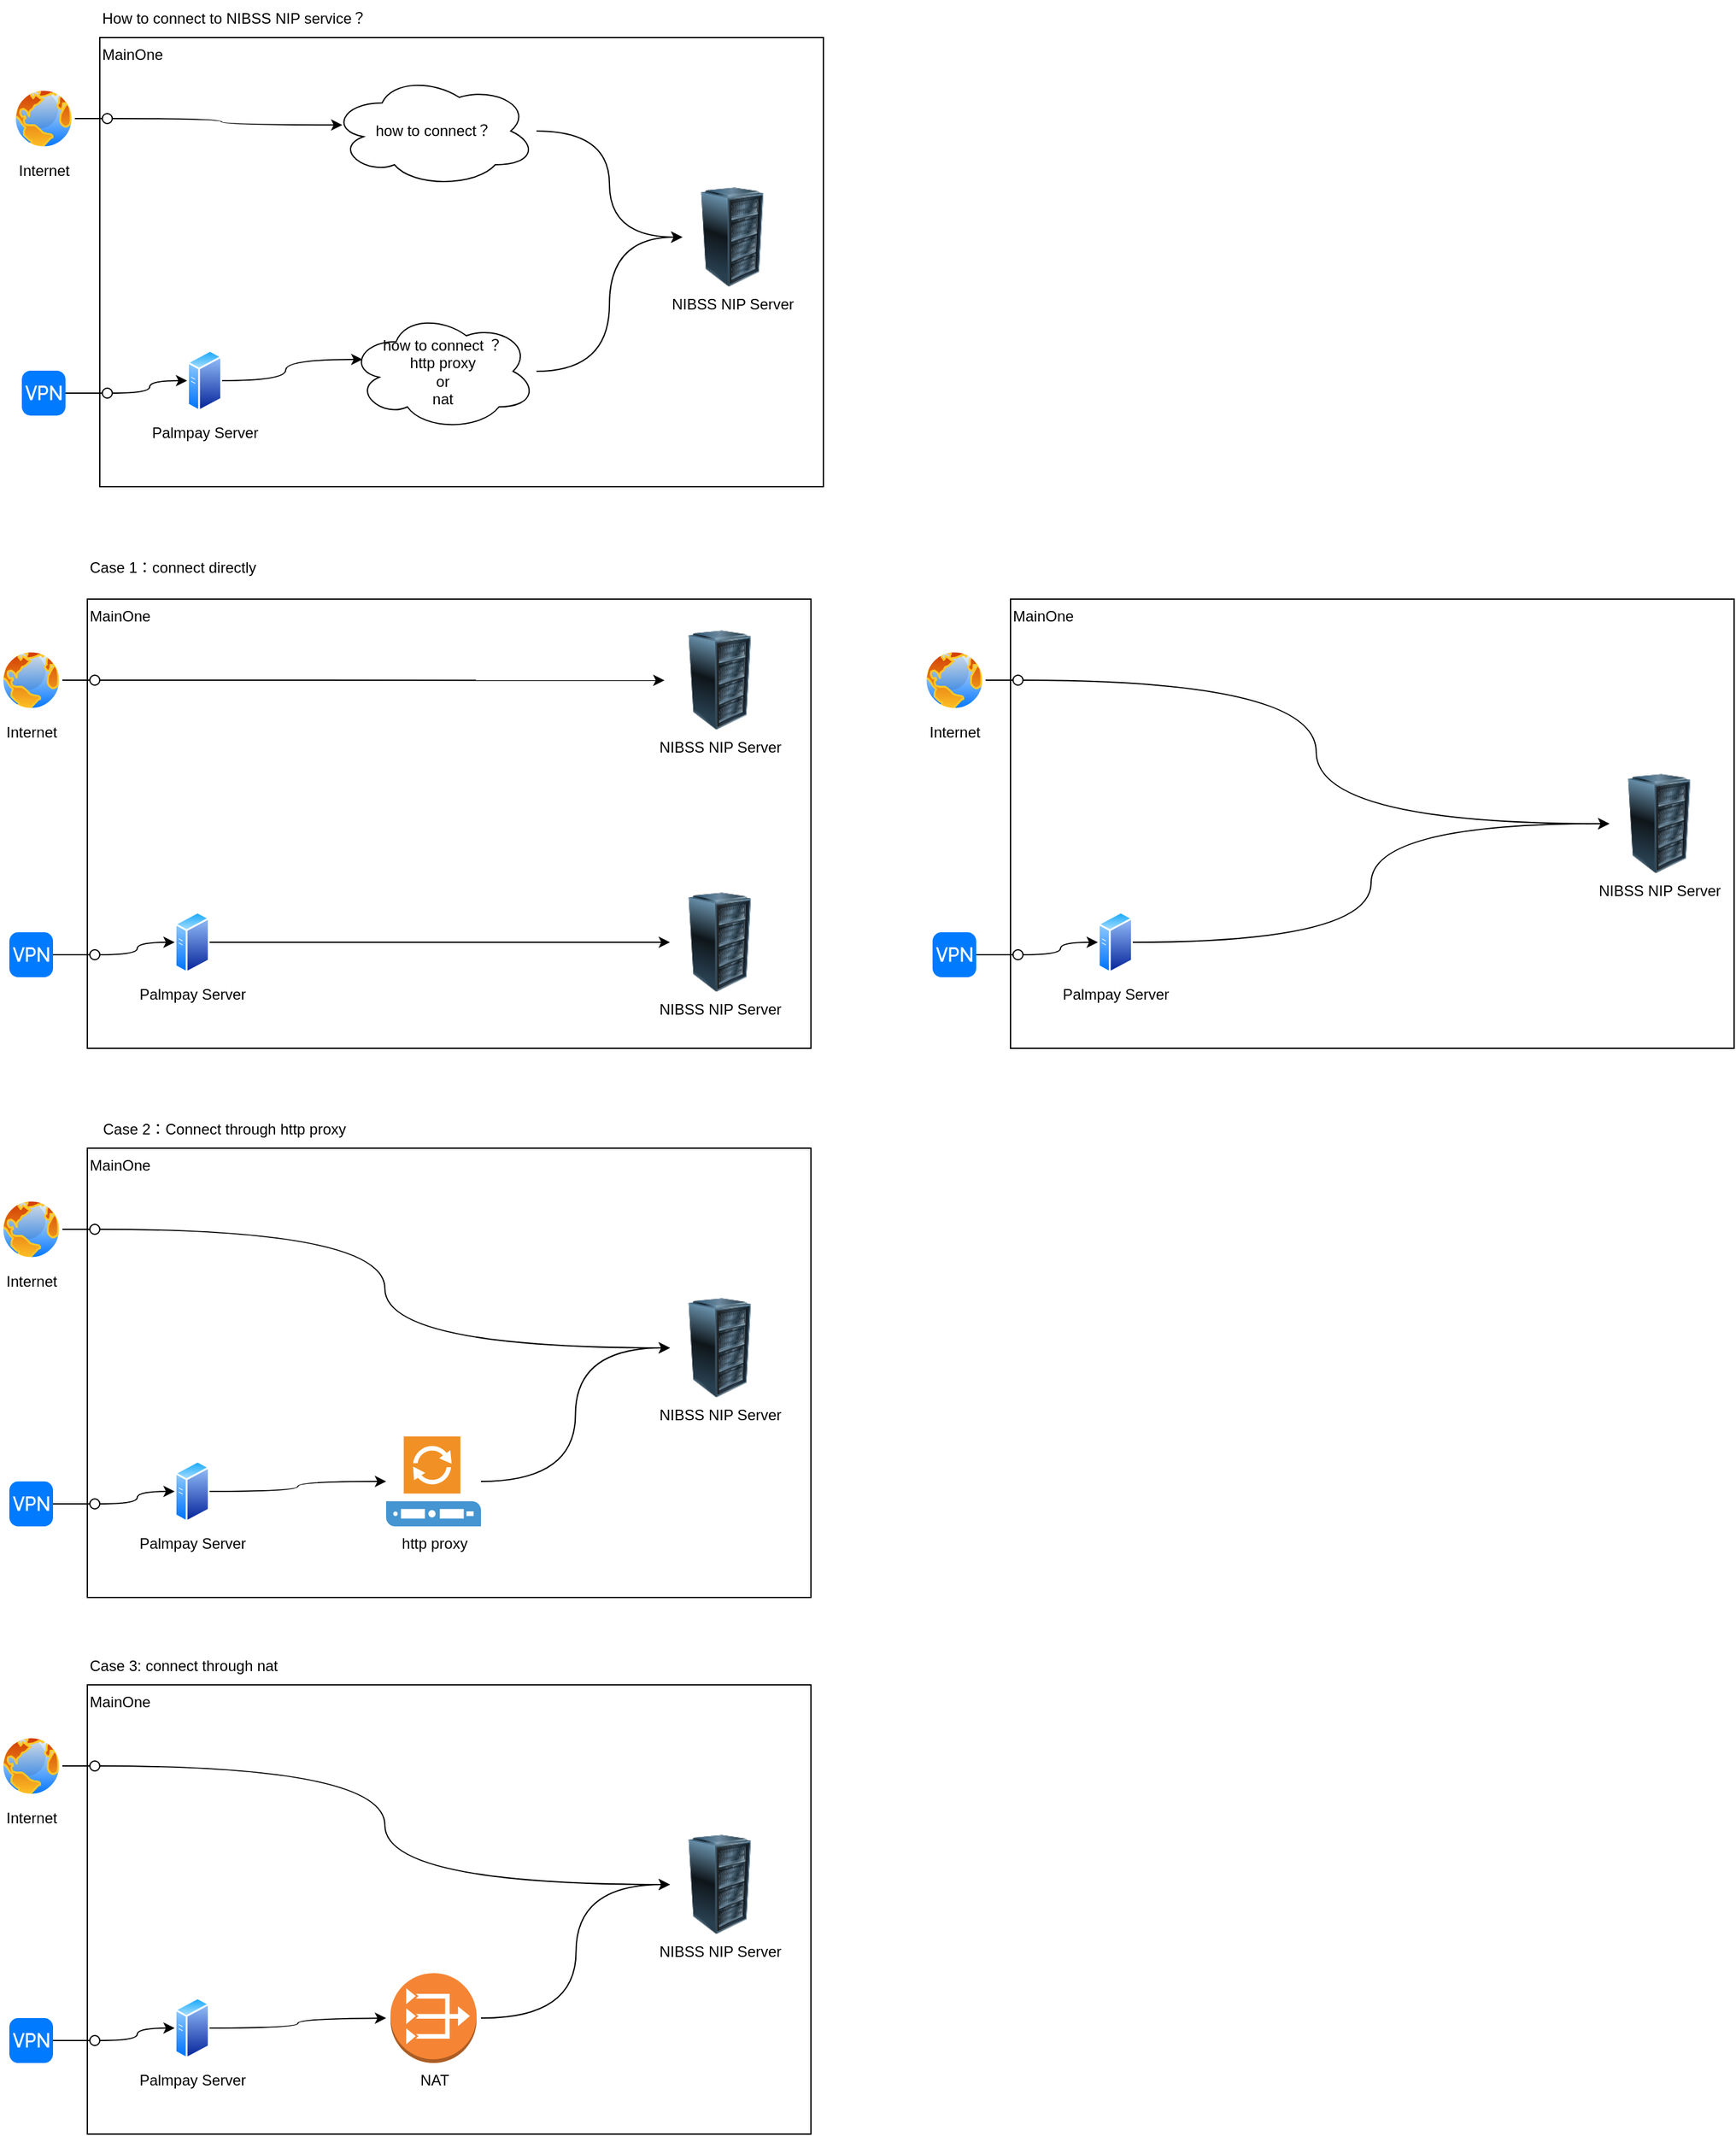<mxfile version="21.2.3" type="github">
  <diagram name="第 1 页" id="8qyMGJ87DmlZgQ9qgqyo">
    <mxGraphModel dx="775" dy="430" grid="1" gridSize="10" guides="1" tooltips="1" connect="1" arrows="1" fold="1" page="1" pageScale="1" pageWidth="827" pageHeight="1169" math="0" shadow="0">
      <root>
        <mxCell id="0" />
        <mxCell id="1" parent="0" />
        <mxCell id="6cx3cl8xf1TaEpaAPbhR-8" value="MainOne" style="rounded=0;whiteSpace=wrap;html=1;verticalAlign=top;align=left;" vertex="1" parent="1">
          <mxGeometry x="360" y="370" width="580" height="360" as="geometry" />
        </mxCell>
        <mxCell id="6cx3cl8xf1TaEpaAPbhR-3" value="" style="endArrow=none;html=1;rounded=0;align=center;verticalAlign=top;endFill=0;labelBackgroundColor=none;endSize=2;" edge="1" target="6cx3cl8xf1TaEpaAPbhR-4" parent="1">
          <mxGeometry relative="1" as="geometry">
            <mxPoint x="330" y="434.973" as="sourcePoint" />
          </mxGeometry>
        </mxCell>
        <mxCell id="6cx3cl8xf1TaEpaAPbhR-19" style="edgeStyle=orthogonalEdgeStyle;rounded=0;orthogonalLoop=1;jettySize=auto;html=1;entryX=0.057;entryY=0.446;entryDx=0;entryDy=0;entryPerimeter=0;curved=1;" edge="1" parent="1" source="6cx3cl8xf1TaEpaAPbhR-4" target="6cx3cl8xf1TaEpaAPbhR-18">
          <mxGeometry relative="1" as="geometry" />
        </mxCell>
        <mxCell id="6cx3cl8xf1TaEpaAPbhR-4" value="" style="ellipse;html=1;fontSize=11;align=center;fillColor=none;points=[];aspect=fixed;resizable=0;verticalAlign=bottom;labelPosition=center;verticalLabelPosition=top;flipH=1;" vertex="1" parent="1">
          <mxGeometry x="362" y="431" width="8" height="8" as="geometry" />
        </mxCell>
        <mxCell id="6cx3cl8xf1TaEpaAPbhR-16" style="edgeStyle=orthogonalEdgeStyle;rounded=0;orthogonalLoop=1;jettySize=auto;html=1;entryX=0.07;entryY=0.4;entryDx=0;entryDy=0;entryPerimeter=0;curved=1;" edge="1" parent="1" source="6cx3cl8xf1TaEpaAPbhR-6" target="6cx3cl8xf1TaEpaAPbhR-15">
          <mxGeometry relative="1" as="geometry" />
        </mxCell>
        <mxCell id="6cx3cl8xf1TaEpaAPbhR-6" value="Palmpay Server" style="image;aspect=fixed;perimeter=ellipsePerimeter;html=1;align=center;shadow=0;dashed=0;spacingTop=3;image=img/lib/active_directory/generic_server.svg;" vertex="1" parent="1">
          <mxGeometry x="430" y="620" width="28.0" height="50" as="geometry" />
        </mxCell>
        <mxCell id="6cx3cl8xf1TaEpaAPbhR-7" value="NIBSS NIP Server" style="image;html=1;image=img/lib/clip_art/computers/Server_Rack_128x128.png" vertex="1" parent="1">
          <mxGeometry x="827" y="490" width="80" height="80" as="geometry" />
        </mxCell>
        <mxCell id="6cx3cl8xf1TaEpaAPbhR-11" value="" style="endArrow=none;html=1;rounded=0;align=center;verticalAlign=top;endFill=0;labelBackgroundColor=none;endSize=2;" edge="1" parent="1" target="6cx3cl8xf1TaEpaAPbhR-12">
          <mxGeometry relative="1" as="geometry">
            <mxPoint x="330" y="654.973" as="sourcePoint" />
          </mxGeometry>
        </mxCell>
        <mxCell id="6cx3cl8xf1TaEpaAPbhR-13" style="edgeStyle=orthogonalEdgeStyle;rounded=0;orthogonalLoop=1;jettySize=auto;html=1;entryX=0;entryY=0.5;entryDx=0;entryDy=0;curved=1;" edge="1" parent="1" source="6cx3cl8xf1TaEpaAPbhR-12" target="6cx3cl8xf1TaEpaAPbhR-6">
          <mxGeometry relative="1" as="geometry" />
        </mxCell>
        <mxCell id="6cx3cl8xf1TaEpaAPbhR-12" value="" style="ellipse;html=1;fontSize=11;align=center;fillColor=none;points=[];aspect=fixed;resizable=0;verticalAlign=bottom;labelPosition=center;verticalLabelPosition=top;flipH=1;" vertex="1" parent="1">
          <mxGeometry x="362" y="651" width="8" height="8" as="geometry" />
        </mxCell>
        <mxCell id="6cx3cl8xf1TaEpaAPbhR-17" style="edgeStyle=orthogonalEdgeStyle;rounded=0;orthogonalLoop=1;jettySize=auto;html=1;entryX=0;entryY=0.5;entryDx=0;entryDy=0;curved=1;" edge="1" parent="1" source="6cx3cl8xf1TaEpaAPbhR-15" target="6cx3cl8xf1TaEpaAPbhR-7">
          <mxGeometry relative="1" as="geometry" />
        </mxCell>
        <mxCell id="6cx3cl8xf1TaEpaAPbhR-15" value="how to connect ？&lt;br&gt;http proxy&lt;br&gt;or&lt;br&gt;nat" style="ellipse;shape=cloud;whiteSpace=wrap;html=1;" vertex="1" parent="1">
          <mxGeometry x="560" y="590" width="150" height="95" as="geometry" />
        </mxCell>
        <mxCell id="6cx3cl8xf1TaEpaAPbhR-20" style="edgeStyle=orthogonalEdgeStyle;rounded=0;orthogonalLoop=1;jettySize=auto;html=1;entryX=0;entryY=0.5;entryDx=0;entryDy=0;curved=1;" edge="1" parent="1" source="6cx3cl8xf1TaEpaAPbhR-18" target="6cx3cl8xf1TaEpaAPbhR-7">
          <mxGeometry relative="1" as="geometry" />
        </mxCell>
        <mxCell id="6cx3cl8xf1TaEpaAPbhR-18" value="how to connect？" style="ellipse;shape=cloud;whiteSpace=wrap;html=1;" vertex="1" parent="1">
          <mxGeometry x="545" y="400" width="165" height="90" as="geometry" />
        </mxCell>
        <mxCell id="6cx3cl8xf1TaEpaAPbhR-21" value="Internet" style="image;aspect=fixed;perimeter=ellipsePerimeter;html=1;align=center;shadow=0;dashed=0;spacingTop=3;image=img/lib/active_directory/internet_globe.svg;" vertex="1" parent="1">
          <mxGeometry x="290" y="410" width="50" height="50" as="geometry" />
        </mxCell>
        <mxCell id="6cx3cl8xf1TaEpaAPbhR-22" value="" style="html=1;strokeWidth=1;shadow=0;dashed=0;shape=mxgraph.ios7.misc.vpn;fillColor=#007AFF;strokeColor=none;buttonText=;strokeColor2=#222222;fontColor=#222222;fontSize=8;verticalLabelPosition=bottom;verticalAlign=top;align=center;sketch=0;" vertex="1" parent="1">
          <mxGeometry x="297.5" y="637" width="35" height="36" as="geometry" />
        </mxCell>
        <mxCell id="6cx3cl8xf1TaEpaAPbhR-23" value="MainOne" style="rounded=0;whiteSpace=wrap;html=1;verticalAlign=top;align=left;" vertex="1" parent="1">
          <mxGeometry x="350" y="820" width="580" height="360" as="geometry" />
        </mxCell>
        <mxCell id="6cx3cl8xf1TaEpaAPbhR-24" value="" style="endArrow=none;html=1;rounded=0;align=center;verticalAlign=top;endFill=0;labelBackgroundColor=none;endSize=2;" edge="1" parent="1" target="6cx3cl8xf1TaEpaAPbhR-26">
          <mxGeometry relative="1" as="geometry">
            <mxPoint x="320" y="884.973" as="sourcePoint" />
          </mxGeometry>
        </mxCell>
        <mxCell id="6cx3cl8xf1TaEpaAPbhR-25" style="edgeStyle=orthogonalEdgeStyle;rounded=0;orthogonalLoop=1;jettySize=auto;html=1;entryX=-0.055;entryY=0.502;entryDx=0;entryDy=0;entryPerimeter=0;curved=1;" edge="1" parent="1" source="6cx3cl8xf1TaEpaAPbhR-26" target="6cx3cl8xf1TaEpaAPbhR-39">
          <mxGeometry relative="1" as="geometry">
            <mxPoint x="544.405" y="890.14" as="targetPoint" />
          </mxGeometry>
        </mxCell>
        <mxCell id="6cx3cl8xf1TaEpaAPbhR-26" value="" style="ellipse;html=1;fontSize=11;align=center;fillColor=none;points=[];aspect=fixed;resizable=0;verticalAlign=bottom;labelPosition=center;verticalLabelPosition=top;flipH=1;" vertex="1" parent="1">
          <mxGeometry x="352" y="881" width="8" height="8" as="geometry" />
        </mxCell>
        <mxCell id="6cx3cl8xf1TaEpaAPbhR-27" style="edgeStyle=orthogonalEdgeStyle;rounded=0;orthogonalLoop=1;jettySize=auto;html=1;entryX=0;entryY=0.5;entryDx=0;entryDy=0;curved=1;" edge="1" parent="1" source="6cx3cl8xf1TaEpaAPbhR-28" target="6cx3cl8xf1TaEpaAPbhR-29">
          <mxGeometry relative="1" as="geometry">
            <mxPoint x="560.5" y="1078" as="targetPoint" />
          </mxGeometry>
        </mxCell>
        <mxCell id="6cx3cl8xf1TaEpaAPbhR-28" value="Palmpay Server" style="image;aspect=fixed;perimeter=ellipsePerimeter;html=1;align=center;shadow=0;dashed=0;spacingTop=3;image=img/lib/active_directory/generic_server.svg;" vertex="1" parent="1">
          <mxGeometry x="420" y="1070" width="28.0" height="50" as="geometry" />
        </mxCell>
        <mxCell id="6cx3cl8xf1TaEpaAPbhR-29" value="NIBSS NIP Server" style="image;html=1;image=img/lib/clip_art/computers/Server_Rack_128x128.png" vertex="1" parent="1">
          <mxGeometry x="817" y="1055" width="80" height="80" as="geometry" />
        </mxCell>
        <mxCell id="6cx3cl8xf1TaEpaAPbhR-30" value="" style="endArrow=none;html=1;rounded=0;align=center;verticalAlign=top;endFill=0;labelBackgroundColor=none;endSize=2;" edge="1" parent="1" target="6cx3cl8xf1TaEpaAPbhR-32">
          <mxGeometry relative="1" as="geometry">
            <mxPoint x="320" y="1104.973" as="sourcePoint" />
          </mxGeometry>
        </mxCell>
        <mxCell id="6cx3cl8xf1TaEpaAPbhR-31" style="edgeStyle=orthogonalEdgeStyle;rounded=0;orthogonalLoop=1;jettySize=auto;html=1;entryX=0;entryY=0.5;entryDx=0;entryDy=0;curved=1;" edge="1" parent="1" source="6cx3cl8xf1TaEpaAPbhR-32" target="6cx3cl8xf1TaEpaAPbhR-28">
          <mxGeometry relative="1" as="geometry" />
        </mxCell>
        <mxCell id="6cx3cl8xf1TaEpaAPbhR-32" value="" style="ellipse;html=1;fontSize=11;align=center;fillColor=none;points=[];aspect=fixed;resizable=0;verticalAlign=bottom;labelPosition=center;verticalLabelPosition=top;flipH=1;" vertex="1" parent="1">
          <mxGeometry x="352" y="1101" width="8" height="8" as="geometry" />
        </mxCell>
        <mxCell id="6cx3cl8xf1TaEpaAPbhR-37" value="Internet" style="image;aspect=fixed;perimeter=ellipsePerimeter;html=1;align=center;shadow=0;dashed=0;spacingTop=3;image=img/lib/active_directory/internet_globe.svg;" vertex="1" parent="1">
          <mxGeometry x="280" y="860" width="50" height="50" as="geometry" />
        </mxCell>
        <mxCell id="6cx3cl8xf1TaEpaAPbhR-38" value="" style="html=1;strokeWidth=1;shadow=0;dashed=0;shape=mxgraph.ios7.misc.vpn;fillColor=#007AFF;strokeColor=none;buttonText=;strokeColor2=#222222;fontColor=#222222;fontSize=8;verticalLabelPosition=bottom;verticalAlign=top;align=center;sketch=0;" vertex="1" parent="1">
          <mxGeometry x="287.5" y="1087" width="35" height="36" as="geometry" />
        </mxCell>
        <mxCell id="6cx3cl8xf1TaEpaAPbhR-39" value="NIBSS NIP Server" style="image;html=1;image=img/lib/clip_art/computers/Server_Rack_128x128.png" vertex="1" parent="1">
          <mxGeometry x="817" y="845" width="80" height="80" as="geometry" />
        </mxCell>
        <mxCell id="6cx3cl8xf1TaEpaAPbhR-40" value="Case 1：connect directly" style="text;html=1;strokeColor=none;fillColor=none;align=left;verticalAlign=middle;whiteSpace=wrap;rounded=0;" vertex="1" parent="1">
          <mxGeometry x="350" y="780" width="210" height="30" as="geometry" />
        </mxCell>
        <mxCell id="6cx3cl8xf1TaEpaAPbhR-41" value="MainOne" style="rounded=0;whiteSpace=wrap;html=1;verticalAlign=top;align=left;" vertex="1" parent="1">
          <mxGeometry x="350" y="1260" width="580" height="360" as="geometry" />
        </mxCell>
        <mxCell id="6cx3cl8xf1TaEpaAPbhR-42" value="" style="endArrow=none;html=1;rounded=0;align=center;verticalAlign=top;endFill=0;labelBackgroundColor=none;endSize=2;" edge="1" parent="1" target="6cx3cl8xf1TaEpaAPbhR-44">
          <mxGeometry relative="1" as="geometry">
            <mxPoint x="320" y="1324.973" as="sourcePoint" />
          </mxGeometry>
        </mxCell>
        <mxCell id="6cx3cl8xf1TaEpaAPbhR-43" style="edgeStyle=orthogonalEdgeStyle;rounded=0;orthogonalLoop=1;jettySize=auto;html=1;entryX=0;entryY=0.5;entryDx=0;entryDy=0;curved=1;" edge="1" parent="1" source="6cx3cl8xf1TaEpaAPbhR-44" target="6cx3cl8xf1TaEpaAPbhR-47">
          <mxGeometry relative="1" as="geometry">
            <mxPoint x="544.405" y="1330.14" as="targetPoint" />
          </mxGeometry>
        </mxCell>
        <mxCell id="6cx3cl8xf1TaEpaAPbhR-44" value="" style="ellipse;html=1;fontSize=11;align=center;fillColor=none;points=[];aspect=fixed;resizable=0;verticalAlign=bottom;labelPosition=center;verticalLabelPosition=top;flipH=1;" vertex="1" parent="1">
          <mxGeometry x="352" y="1321" width="8" height="8" as="geometry" />
        </mxCell>
        <mxCell id="6cx3cl8xf1TaEpaAPbhR-45" style="edgeStyle=orthogonalEdgeStyle;rounded=0;orthogonalLoop=1;jettySize=auto;html=1;curved=1;" edge="1" parent="1" source="6cx3cl8xf1TaEpaAPbhR-46" target="6cx3cl8xf1TaEpaAPbhR-57">
          <mxGeometry relative="1" as="geometry">
            <mxPoint x="560.5" y="1518" as="targetPoint" />
          </mxGeometry>
        </mxCell>
        <mxCell id="6cx3cl8xf1TaEpaAPbhR-46" value="Palmpay Server" style="image;aspect=fixed;perimeter=ellipsePerimeter;html=1;align=center;shadow=0;dashed=0;spacingTop=3;image=img/lib/active_directory/generic_server.svg;" vertex="1" parent="1">
          <mxGeometry x="420" y="1510" width="28.0" height="50" as="geometry" />
        </mxCell>
        <mxCell id="6cx3cl8xf1TaEpaAPbhR-47" value="NIBSS NIP Server" style="image;html=1;image=img/lib/clip_art/computers/Server_Rack_128x128.png" vertex="1" parent="1">
          <mxGeometry x="817" y="1380" width="80" height="80" as="geometry" />
        </mxCell>
        <mxCell id="6cx3cl8xf1TaEpaAPbhR-48" value="" style="endArrow=none;html=1;rounded=0;align=center;verticalAlign=top;endFill=0;labelBackgroundColor=none;endSize=2;" edge="1" parent="1" target="6cx3cl8xf1TaEpaAPbhR-50">
          <mxGeometry relative="1" as="geometry">
            <mxPoint x="320" y="1544.973" as="sourcePoint" />
          </mxGeometry>
        </mxCell>
        <mxCell id="6cx3cl8xf1TaEpaAPbhR-49" style="edgeStyle=orthogonalEdgeStyle;rounded=0;orthogonalLoop=1;jettySize=auto;html=1;entryX=0;entryY=0.5;entryDx=0;entryDy=0;curved=1;" edge="1" parent="1" source="6cx3cl8xf1TaEpaAPbhR-50" target="6cx3cl8xf1TaEpaAPbhR-46">
          <mxGeometry relative="1" as="geometry" />
        </mxCell>
        <mxCell id="6cx3cl8xf1TaEpaAPbhR-50" value="" style="ellipse;html=1;fontSize=11;align=center;fillColor=none;points=[];aspect=fixed;resizable=0;verticalAlign=bottom;labelPosition=center;verticalLabelPosition=top;flipH=1;" vertex="1" parent="1">
          <mxGeometry x="352" y="1541" width="8" height="8" as="geometry" />
        </mxCell>
        <mxCell id="6cx3cl8xf1TaEpaAPbhR-51" style="edgeStyle=orthogonalEdgeStyle;rounded=0;orthogonalLoop=1;jettySize=auto;html=1;entryX=0;entryY=0.5;entryDx=0;entryDy=0;curved=1;" edge="1" parent="1" source="6cx3cl8xf1TaEpaAPbhR-57" target="6cx3cl8xf1TaEpaAPbhR-47">
          <mxGeometry relative="1" as="geometry">
            <mxPoint x="700.0" y="1527.514" as="sourcePoint" />
          </mxGeometry>
        </mxCell>
        <mxCell id="6cx3cl8xf1TaEpaAPbhR-55" value="Internet" style="image;aspect=fixed;perimeter=ellipsePerimeter;html=1;align=center;shadow=0;dashed=0;spacingTop=3;image=img/lib/active_directory/internet_globe.svg;" vertex="1" parent="1">
          <mxGeometry x="280" y="1300" width="50" height="50" as="geometry" />
        </mxCell>
        <mxCell id="6cx3cl8xf1TaEpaAPbhR-56" value="" style="html=1;strokeWidth=1;shadow=0;dashed=0;shape=mxgraph.ios7.misc.vpn;fillColor=#007AFF;strokeColor=none;buttonText=;strokeColor2=#222222;fontColor=#222222;fontSize=8;verticalLabelPosition=bottom;verticalAlign=top;align=center;sketch=0;" vertex="1" parent="1">
          <mxGeometry x="287.5" y="1527" width="35" height="36" as="geometry" />
        </mxCell>
        <mxCell id="6cx3cl8xf1TaEpaAPbhR-57" value="http proxy" style="shadow=0;dashed=0;html=1;strokeColor=none;fillColor=#4495D1;labelPosition=center;verticalLabelPosition=bottom;verticalAlign=top;align=center;outlineConnect=0;shape=mxgraph.veeam.proxy_server;" vertex="1" parent="1">
          <mxGeometry x="589.5" y="1491" width="76" height="72" as="geometry" />
        </mxCell>
        <mxCell id="6cx3cl8xf1TaEpaAPbhR-58" value="Case 2：Connect through http proxy" style="text;html=1;strokeColor=none;fillColor=none;align=center;verticalAlign=middle;whiteSpace=wrap;rounded=0;" vertex="1" parent="1">
          <mxGeometry x="350" y="1230" width="220" height="30" as="geometry" />
        </mxCell>
        <mxCell id="6cx3cl8xf1TaEpaAPbhR-59" value="MainOne" style="rounded=0;whiteSpace=wrap;html=1;verticalAlign=top;align=left;" vertex="1" parent="1">
          <mxGeometry x="350" y="1690" width="580" height="360" as="geometry" />
        </mxCell>
        <mxCell id="6cx3cl8xf1TaEpaAPbhR-60" value="" style="endArrow=none;html=1;rounded=0;align=center;verticalAlign=top;endFill=0;labelBackgroundColor=none;endSize=2;" edge="1" parent="1" target="6cx3cl8xf1TaEpaAPbhR-62">
          <mxGeometry relative="1" as="geometry">
            <mxPoint x="320" y="1754.973" as="sourcePoint" />
          </mxGeometry>
        </mxCell>
        <mxCell id="6cx3cl8xf1TaEpaAPbhR-61" style="edgeStyle=orthogonalEdgeStyle;rounded=0;orthogonalLoop=1;jettySize=auto;html=1;entryX=0;entryY=0.5;entryDx=0;entryDy=0;curved=1;" edge="1" parent="1" source="6cx3cl8xf1TaEpaAPbhR-62" target="6cx3cl8xf1TaEpaAPbhR-65">
          <mxGeometry relative="1" as="geometry">
            <mxPoint x="544.405" y="1760.14" as="targetPoint" />
          </mxGeometry>
        </mxCell>
        <mxCell id="6cx3cl8xf1TaEpaAPbhR-62" value="" style="ellipse;html=1;fontSize=11;align=center;fillColor=none;points=[];aspect=fixed;resizable=0;verticalAlign=bottom;labelPosition=center;verticalLabelPosition=top;flipH=1;" vertex="1" parent="1">
          <mxGeometry x="352" y="1751" width="8" height="8" as="geometry" />
        </mxCell>
        <mxCell id="6cx3cl8xf1TaEpaAPbhR-63" style="edgeStyle=orthogonalEdgeStyle;rounded=0;orthogonalLoop=1;jettySize=auto;html=1;curved=1;" edge="1" parent="1" source="6cx3cl8xf1TaEpaAPbhR-64">
          <mxGeometry relative="1" as="geometry">
            <mxPoint x="589.5" y="1957.027" as="targetPoint" />
          </mxGeometry>
        </mxCell>
        <mxCell id="6cx3cl8xf1TaEpaAPbhR-64" value="Palmpay Server" style="image;aspect=fixed;perimeter=ellipsePerimeter;html=1;align=center;shadow=0;dashed=0;spacingTop=3;image=img/lib/active_directory/generic_server.svg;" vertex="1" parent="1">
          <mxGeometry x="420" y="1940" width="28.0" height="50" as="geometry" />
        </mxCell>
        <mxCell id="6cx3cl8xf1TaEpaAPbhR-65" value="NIBSS NIP Server" style="image;html=1;image=img/lib/clip_art/computers/Server_Rack_128x128.png" vertex="1" parent="1">
          <mxGeometry x="817" y="1810" width="80" height="80" as="geometry" />
        </mxCell>
        <mxCell id="6cx3cl8xf1TaEpaAPbhR-66" value="" style="endArrow=none;html=1;rounded=0;align=center;verticalAlign=top;endFill=0;labelBackgroundColor=none;endSize=2;" edge="1" parent="1" target="6cx3cl8xf1TaEpaAPbhR-68">
          <mxGeometry relative="1" as="geometry">
            <mxPoint x="320" y="1974.973" as="sourcePoint" />
          </mxGeometry>
        </mxCell>
        <mxCell id="6cx3cl8xf1TaEpaAPbhR-67" style="edgeStyle=orthogonalEdgeStyle;rounded=0;orthogonalLoop=1;jettySize=auto;html=1;entryX=0;entryY=0.5;entryDx=0;entryDy=0;curved=1;" edge="1" parent="1" source="6cx3cl8xf1TaEpaAPbhR-68" target="6cx3cl8xf1TaEpaAPbhR-64">
          <mxGeometry relative="1" as="geometry" />
        </mxCell>
        <mxCell id="6cx3cl8xf1TaEpaAPbhR-68" value="" style="ellipse;html=1;fontSize=11;align=center;fillColor=none;points=[];aspect=fixed;resizable=0;verticalAlign=bottom;labelPosition=center;verticalLabelPosition=top;flipH=1;" vertex="1" parent="1">
          <mxGeometry x="352" y="1971" width="8" height="8" as="geometry" />
        </mxCell>
        <mxCell id="6cx3cl8xf1TaEpaAPbhR-69" style="edgeStyle=orthogonalEdgeStyle;rounded=0;orthogonalLoop=1;jettySize=auto;html=1;entryX=0;entryY=0.5;entryDx=0;entryDy=0;curved=1;" edge="1" parent="1" target="6cx3cl8xf1TaEpaAPbhR-65">
          <mxGeometry relative="1" as="geometry">
            <mxPoint x="665.5" y="1957.027" as="sourcePoint" />
          </mxGeometry>
        </mxCell>
        <mxCell id="6cx3cl8xf1TaEpaAPbhR-70" value="Internet" style="image;aspect=fixed;perimeter=ellipsePerimeter;html=1;align=center;shadow=0;dashed=0;spacingTop=3;image=img/lib/active_directory/internet_globe.svg;" vertex="1" parent="1">
          <mxGeometry x="280" y="1730" width="50" height="50" as="geometry" />
        </mxCell>
        <mxCell id="6cx3cl8xf1TaEpaAPbhR-71" value="" style="html=1;strokeWidth=1;shadow=0;dashed=0;shape=mxgraph.ios7.misc.vpn;fillColor=#007AFF;strokeColor=none;buttonText=;strokeColor2=#222222;fontColor=#222222;fontSize=8;verticalLabelPosition=bottom;verticalAlign=top;align=center;sketch=0;" vertex="1" parent="1">
          <mxGeometry x="287.5" y="1957" width="35" height="36" as="geometry" />
        </mxCell>
        <mxCell id="6cx3cl8xf1TaEpaAPbhR-73" value="Case 3: connect through nat" style="text;html=1;strokeColor=none;fillColor=none;align=left;verticalAlign=middle;whiteSpace=wrap;rounded=0;" vertex="1" parent="1">
          <mxGeometry x="350" y="1660" width="280" height="30" as="geometry" />
        </mxCell>
        <mxCell id="6cx3cl8xf1TaEpaAPbhR-74" value="NAT" style="outlineConnect=0;dashed=0;verticalLabelPosition=bottom;verticalAlign=top;align=center;html=1;shape=mxgraph.aws3.vpc_nat_gateway;fillColor=#F58534;gradientColor=none;" vertex="1" parent="1">
          <mxGeometry x="593" y="1921" width="69" height="72" as="geometry" />
        </mxCell>
        <mxCell id="6cx3cl8xf1TaEpaAPbhR-75" value="MainOne" style="rounded=0;whiteSpace=wrap;html=1;verticalAlign=top;align=left;" vertex="1" parent="1">
          <mxGeometry x="1090" y="820" width="580" height="360" as="geometry" />
        </mxCell>
        <mxCell id="6cx3cl8xf1TaEpaAPbhR-76" value="" style="endArrow=none;html=1;rounded=0;align=center;verticalAlign=top;endFill=0;labelBackgroundColor=none;endSize=2;" edge="1" parent="1" target="6cx3cl8xf1TaEpaAPbhR-78">
          <mxGeometry relative="1" as="geometry">
            <mxPoint x="1060" y="884.973" as="sourcePoint" />
          </mxGeometry>
        </mxCell>
        <mxCell id="6cx3cl8xf1TaEpaAPbhR-77" style="edgeStyle=orthogonalEdgeStyle;rounded=0;orthogonalLoop=1;jettySize=auto;html=1;entryX=0;entryY=0.5;entryDx=0;entryDy=0;curved=1;" edge="1" parent="1" source="6cx3cl8xf1TaEpaAPbhR-78" target="6cx3cl8xf1TaEpaAPbhR-81">
          <mxGeometry relative="1" as="geometry">
            <mxPoint x="1552.6" y="885.16" as="targetPoint" />
          </mxGeometry>
        </mxCell>
        <mxCell id="6cx3cl8xf1TaEpaAPbhR-78" value="" style="ellipse;html=1;fontSize=11;align=center;fillColor=none;points=[];aspect=fixed;resizable=0;verticalAlign=bottom;labelPosition=center;verticalLabelPosition=top;flipH=1;" vertex="1" parent="1">
          <mxGeometry x="1092" y="881" width="8" height="8" as="geometry" />
        </mxCell>
        <mxCell id="6cx3cl8xf1TaEpaAPbhR-79" style="edgeStyle=orthogonalEdgeStyle;rounded=0;orthogonalLoop=1;jettySize=auto;html=1;entryX=0;entryY=0.5;entryDx=0;entryDy=0;curved=1;" edge="1" parent="1" source="6cx3cl8xf1TaEpaAPbhR-80" target="6cx3cl8xf1TaEpaAPbhR-81">
          <mxGeometry relative="1" as="geometry">
            <mxPoint x="1300.5" y="1078" as="targetPoint" />
          </mxGeometry>
        </mxCell>
        <mxCell id="6cx3cl8xf1TaEpaAPbhR-80" value="Palmpay Server" style="image;aspect=fixed;perimeter=ellipsePerimeter;html=1;align=center;shadow=0;dashed=0;spacingTop=3;image=img/lib/active_directory/generic_server.svg;" vertex="1" parent="1">
          <mxGeometry x="1160" y="1070" width="28.0" height="50" as="geometry" />
        </mxCell>
        <mxCell id="6cx3cl8xf1TaEpaAPbhR-81" value="NIBSS NIP Server" style="image;html=1;image=img/lib/clip_art/computers/Server_Rack_128x128.png" vertex="1" parent="1">
          <mxGeometry x="1570" y="960" width="80" height="80" as="geometry" />
        </mxCell>
        <mxCell id="6cx3cl8xf1TaEpaAPbhR-82" value="" style="endArrow=none;html=1;rounded=0;align=center;verticalAlign=top;endFill=0;labelBackgroundColor=none;endSize=2;" edge="1" parent="1" target="6cx3cl8xf1TaEpaAPbhR-84">
          <mxGeometry relative="1" as="geometry">
            <mxPoint x="1060" y="1104.973" as="sourcePoint" />
          </mxGeometry>
        </mxCell>
        <mxCell id="6cx3cl8xf1TaEpaAPbhR-83" style="edgeStyle=orthogonalEdgeStyle;rounded=0;orthogonalLoop=1;jettySize=auto;html=1;entryX=0;entryY=0.5;entryDx=0;entryDy=0;curved=1;" edge="1" parent="1" source="6cx3cl8xf1TaEpaAPbhR-84" target="6cx3cl8xf1TaEpaAPbhR-80">
          <mxGeometry relative="1" as="geometry" />
        </mxCell>
        <mxCell id="6cx3cl8xf1TaEpaAPbhR-84" value="" style="ellipse;html=1;fontSize=11;align=center;fillColor=none;points=[];aspect=fixed;resizable=0;verticalAlign=bottom;labelPosition=center;verticalLabelPosition=top;flipH=1;" vertex="1" parent="1">
          <mxGeometry x="1092" y="1101" width="8" height="8" as="geometry" />
        </mxCell>
        <mxCell id="6cx3cl8xf1TaEpaAPbhR-85" value="Internet" style="image;aspect=fixed;perimeter=ellipsePerimeter;html=1;align=center;shadow=0;dashed=0;spacingTop=3;image=img/lib/active_directory/internet_globe.svg;" vertex="1" parent="1">
          <mxGeometry x="1020" y="860" width="50" height="50" as="geometry" />
        </mxCell>
        <mxCell id="6cx3cl8xf1TaEpaAPbhR-86" value="" style="html=1;strokeWidth=1;shadow=0;dashed=0;shape=mxgraph.ios7.misc.vpn;fillColor=#007AFF;strokeColor=none;buttonText=;strokeColor2=#222222;fontColor=#222222;fontSize=8;verticalLabelPosition=bottom;verticalAlign=top;align=center;sketch=0;" vertex="1" parent="1">
          <mxGeometry x="1027.5" y="1087" width="35" height="36" as="geometry" />
        </mxCell>
        <mxCell id="6cx3cl8xf1TaEpaAPbhR-89" value="How to connect to NIBSS NIP service？" style="text;html=1;strokeColor=none;fillColor=none;align=left;verticalAlign=middle;whiteSpace=wrap;rounded=0;" vertex="1" parent="1">
          <mxGeometry x="360" y="340" width="290" height="30" as="geometry" />
        </mxCell>
      </root>
    </mxGraphModel>
  </diagram>
</mxfile>
